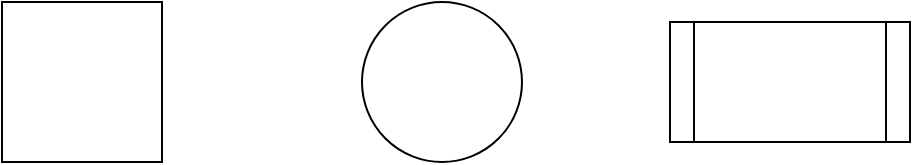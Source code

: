 <mxfile version="13.7.7" type="github">
  <diagram id="WiLIiFaNMWpKh6ubiiN3" name="第 1 页">
    <mxGraphModel dx="1042" dy="546" grid="1" gridSize="10" guides="1" tooltips="1" connect="1" arrows="1" fold="1" page="1" pageScale="1" pageWidth="827" pageHeight="1169" math="0" shadow="0">
      <root>
        <mxCell id="0" />
        <mxCell id="1" parent="0" />
        <mxCell id="9ajy6agwIU-bzZ3WRg-p-1" value="" style="whiteSpace=wrap;html=1;aspect=fixed;" vertex="1" parent="1">
          <mxGeometry x="80" y="200" width="80" height="80" as="geometry" />
        </mxCell>
        <mxCell id="9ajy6agwIU-bzZ3WRg-p-2" value="" style="ellipse;whiteSpace=wrap;html=1;aspect=fixed;" vertex="1" parent="1">
          <mxGeometry x="260" y="200" width="80" height="80" as="geometry" />
        </mxCell>
        <mxCell id="9ajy6agwIU-bzZ3WRg-p-3" value="" style="shape=process;whiteSpace=wrap;html=1;backgroundOutline=1;" vertex="1" parent="1">
          <mxGeometry x="414" y="210" width="120" height="60" as="geometry" />
        </mxCell>
      </root>
    </mxGraphModel>
  </diagram>
</mxfile>
